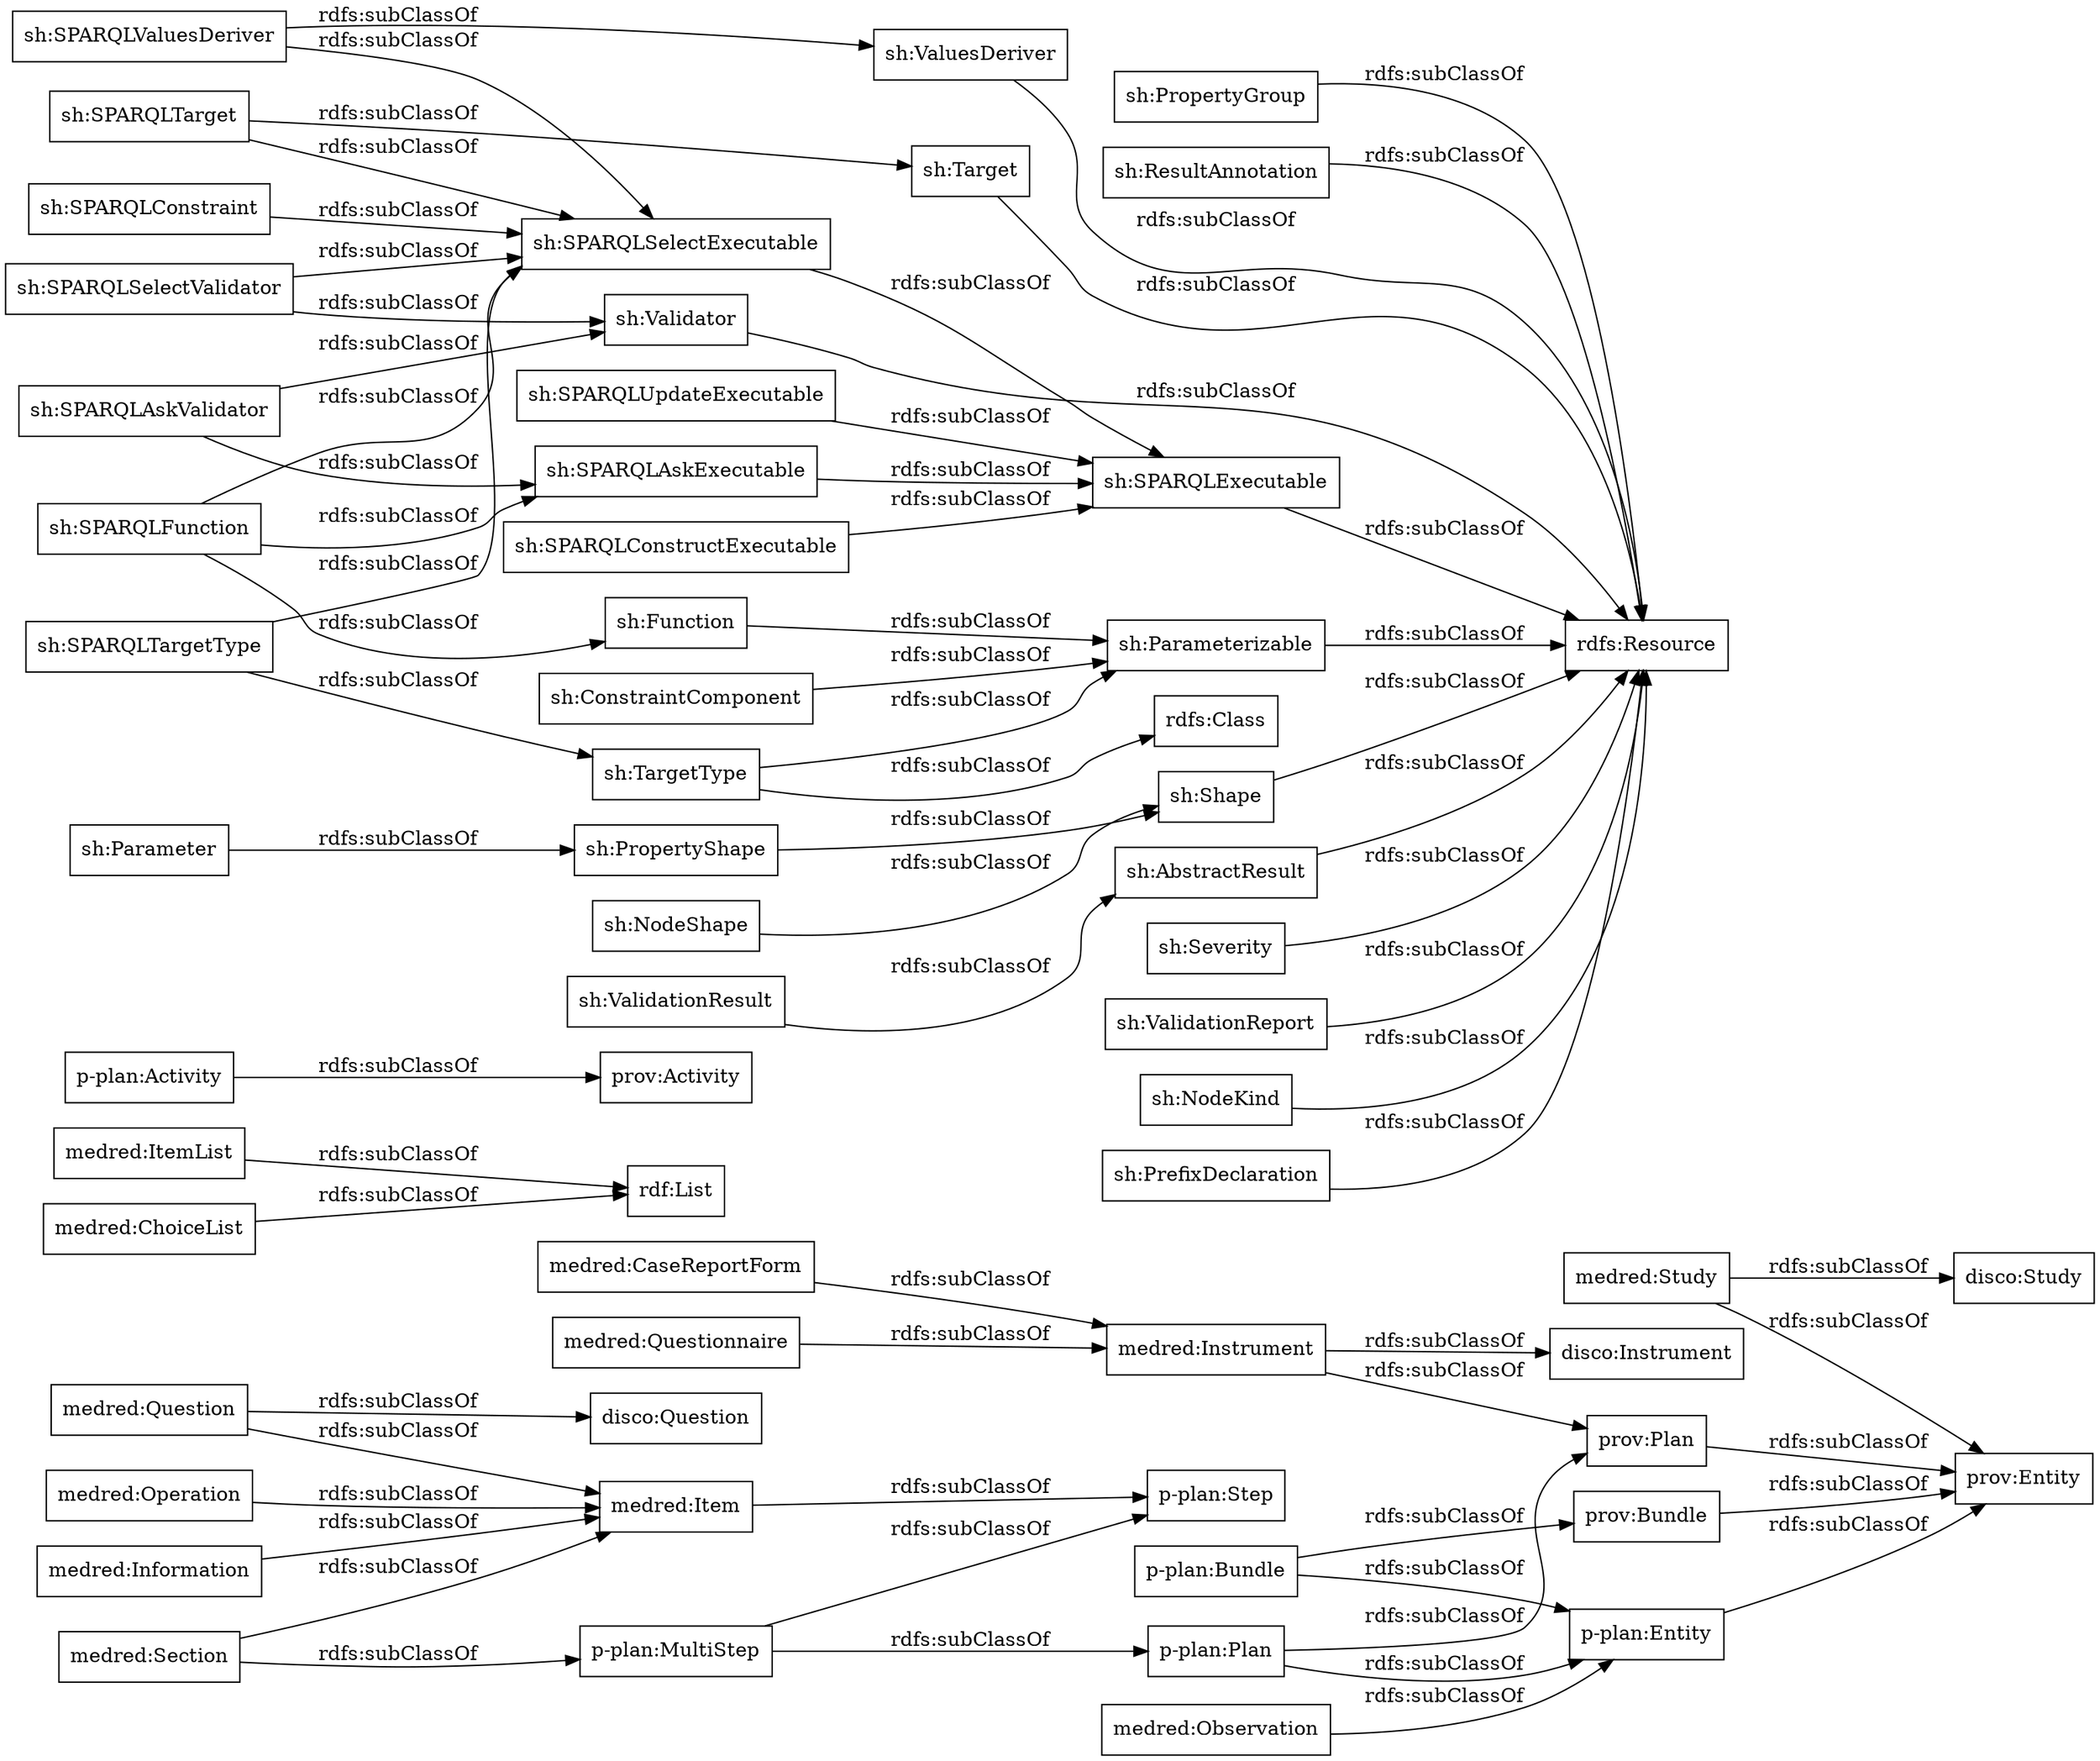 digraph ar2dtool_diagram { 
rankdir=LR;
size="1000"
node [shape = rectangle, color="black"]; "medred:Questionnaire" "medred:Information" "medred:Question" "medred:Instrument" "rdf:List" "medred:Item" "medred:CaseReportForm" "medred:Study" "medred:ItemList" "medred:Section" "medred:ChoiceList" "medred:Operation" "medred:Observation" "p-plan:MultiStep" "p-plan:Activity" "p-plan:Step" "p-plan:Entity" "p-plan:Bundle" "prov:Bundle" "prov:Entity" "p-plan:Plan" "prov:Plan" "prov:Activity" ; /*classes style*/
	"prov:Plan" -> "prov:Entity" [ label = "rdfs:subClassOf" ];
	"sh:PropertyGroup" -> "rdfs:Resource" [ label = "rdfs:subClassOf" ];
	"medred:Question" -> "medred:Item" [ label = "rdfs:subClassOf" ];
	"medred:Question" -> "disco:Question" [ label = "rdfs:subClassOf" ];
	"sh:ResultAnnotation" -> "rdfs:Resource" [ label = "rdfs:subClassOf" ];
	"medred:Item" -> "p-plan:Step" [ label = "rdfs:subClassOf" ];
	"medred:CaseReportForm" -> "medred:Instrument" [ label = "rdfs:subClassOf" ];
	"sh:SPARQLConstructExecutable" -> "sh:SPARQLExecutable" [ label = "rdfs:subClassOf" ];
	"sh:Shape" -> "rdfs:Resource" [ label = "rdfs:subClassOf" ];
	"medred:Questionnaire" -> "medred:Instrument" [ label = "rdfs:subClassOf" ];
	"p-plan:Entity" -> "prov:Entity" [ label = "rdfs:subClassOf" ];
	"sh:SPARQLAskValidator" -> "sh:SPARQLAskExecutable" [ label = "rdfs:subClassOf" ];
	"sh:SPARQLAskValidator" -> "sh:Validator" [ label = "rdfs:subClassOf" ];
	"sh:SPARQLUpdateExecutable" -> "sh:SPARQLExecutable" [ label = "rdfs:subClassOf" ];
	"p-plan:MultiStep" -> "p-plan:Step" [ label = "rdfs:subClassOf" ];
	"p-plan:MultiStep" -> "p-plan:Plan" [ label = "rdfs:subClassOf" ];
	"sh:SPARQLTargetType" -> "sh:SPARQLSelectExecutable" [ label = "rdfs:subClassOf" ];
	"sh:SPARQLTargetType" -> "sh:TargetType" [ label = "rdfs:subClassOf" ];
	"sh:AbstractResult" -> "rdfs:Resource" [ label = "rdfs:subClassOf" ];
	"sh:SPARQLFunction" -> "sh:SPARQLSelectExecutable" [ label = "rdfs:subClassOf" ];
	"sh:SPARQLFunction" -> "sh:SPARQLAskExecutable" [ label = "rdfs:subClassOf" ];
	"sh:SPARQLFunction" -> "sh:Function" [ label = "rdfs:subClassOf" ];
	"medred:Observation" -> "p-plan:Entity" [ label = "rdfs:subClassOf" ];
	"medred:ChoiceList" -> "rdf:List" [ label = "rdfs:subClassOf" ];
	"medred:Study" -> "prov:Entity" [ label = "rdfs:subClassOf" ];
	"medred:Study" -> "disco:Study" [ label = "rdfs:subClassOf" ];
	"prov:Bundle" -> "prov:Entity" [ label = "rdfs:subClassOf" ];
	"sh:Severity" -> "rdfs:Resource" [ label = "rdfs:subClassOf" ];
	"sh:ValidationReport" -> "rdfs:Resource" [ label = "rdfs:subClassOf" ];
	"p-plan:Activity" -> "prov:Activity" [ label = "rdfs:subClassOf" ];
	"sh:Function" -> "sh:Parameterizable" [ label = "rdfs:subClassOf" ];
	"sh:SPARQLSelectValidator" -> "sh:SPARQLSelectExecutable" [ label = "rdfs:subClassOf" ];
	"sh:SPARQLSelectValidator" -> "sh:Validator" [ label = "rdfs:subClassOf" ];
	"sh:ConstraintComponent" -> "sh:Parameterizable" [ label = "rdfs:subClassOf" ];
	"sh:SPARQLValuesDeriver" -> "sh:SPARQLSelectExecutable" [ label = "rdfs:subClassOf" ];
	"sh:SPARQLValuesDeriver" -> "sh:ValuesDeriver" [ label = "rdfs:subClassOf" ];
	"sh:ValidationResult" -> "sh:AbstractResult" [ label = "rdfs:subClassOf" ];
	"medred:Operation" -> "medred:Item" [ label = "rdfs:subClassOf" ];
	"medred:Information" -> "medred:Item" [ label = "rdfs:subClassOf" ];
	"medred:Instrument" -> "prov:Plan" [ label = "rdfs:subClassOf" ];
	"medred:Instrument" -> "disco:Instrument" [ label = "rdfs:subClassOf" ];
	"medred:ItemList" -> "rdf:List" [ label = "rdfs:subClassOf" ];
	"sh:SPARQLConstraint" -> "sh:SPARQLSelectExecutable" [ label = "rdfs:subClassOf" ];
	"sh:SPARQLAskExecutable" -> "sh:SPARQLExecutable" [ label = "rdfs:subClassOf" ];
	"sh:SPARQLExecutable" -> "rdfs:Resource" [ label = "rdfs:subClassOf" ];
	"sh:Parameter" -> "sh:PropertyShape" [ label = "rdfs:subClassOf" ];
	"sh:PropertyShape" -> "sh:Shape" [ label = "rdfs:subClassOf" ];
	"sh:Validator" -> "rdfs:Resource" [ label = "rdfs:subClassOf" ];
	"sh:Target" -> "rdfs:Resource" [ label = "rdfs:subClassOf" ];
	"sh:SPARQLTarget" -> "sh:SPARQLSelectExecutable" [ label = "rdfs:subClassOf" ];
	"sh:SPARQLTarget" -> "sh:Target" [ label = "rdfs:subClassOf" ];
	"p-plan:Plan" -> "prov:Plan" [ label = "rdfs:subClassOf" ];
	"p-plan:Plan" -> "p-plan:Entity" [ label = "rdfs:subClassOf" ];
	"sh:NodeShape" -> "sh:Shape" [ label = "rdfs:subClassOf" ];
	"sh:Parameterizable" -> "rdfs:Resource" [ label = "rdfs:subClassOf" ];
	"sh:ValuesDeriver" -> "rdfs:Resource" [ label = "rdfs:subClassOf" ];
	"medred:Section" -> "medred:Item" [ label = "rdfs:subClassOf" ];
	"medred:Section" -> "p-plan:MultiStep" [ label = "rdfs:subClassOf" ];
	"sh:NodeKind" -> "rdfs:Resource" [ label = "rdfs:subClassOf" ];
	"p-plan:Bundle" -> "prov:Bundle" [ label = "rdfs:subClassOf" ];
	"p-plan:Bundle" -> "p-plan:Entity" [ label = "rdfs:subClassOf" ];
	"sh:SPARQLSelectExecutable" -> "sh:SPARQLExecutable" [ label = "rdfs:subClassOf" ];
	"sh:TargetType" -> "sh:Parameterizable" [ label = "rdfs:subClassOf" ];
	"sh:TargetType" -> "rdfs:Class" [ label = "rdfs:subClassOf" ];
	"sh:PrefixDeclaration" -> "rdfs:Resource" [ label = "rdfs:subClassOf" ];

}
